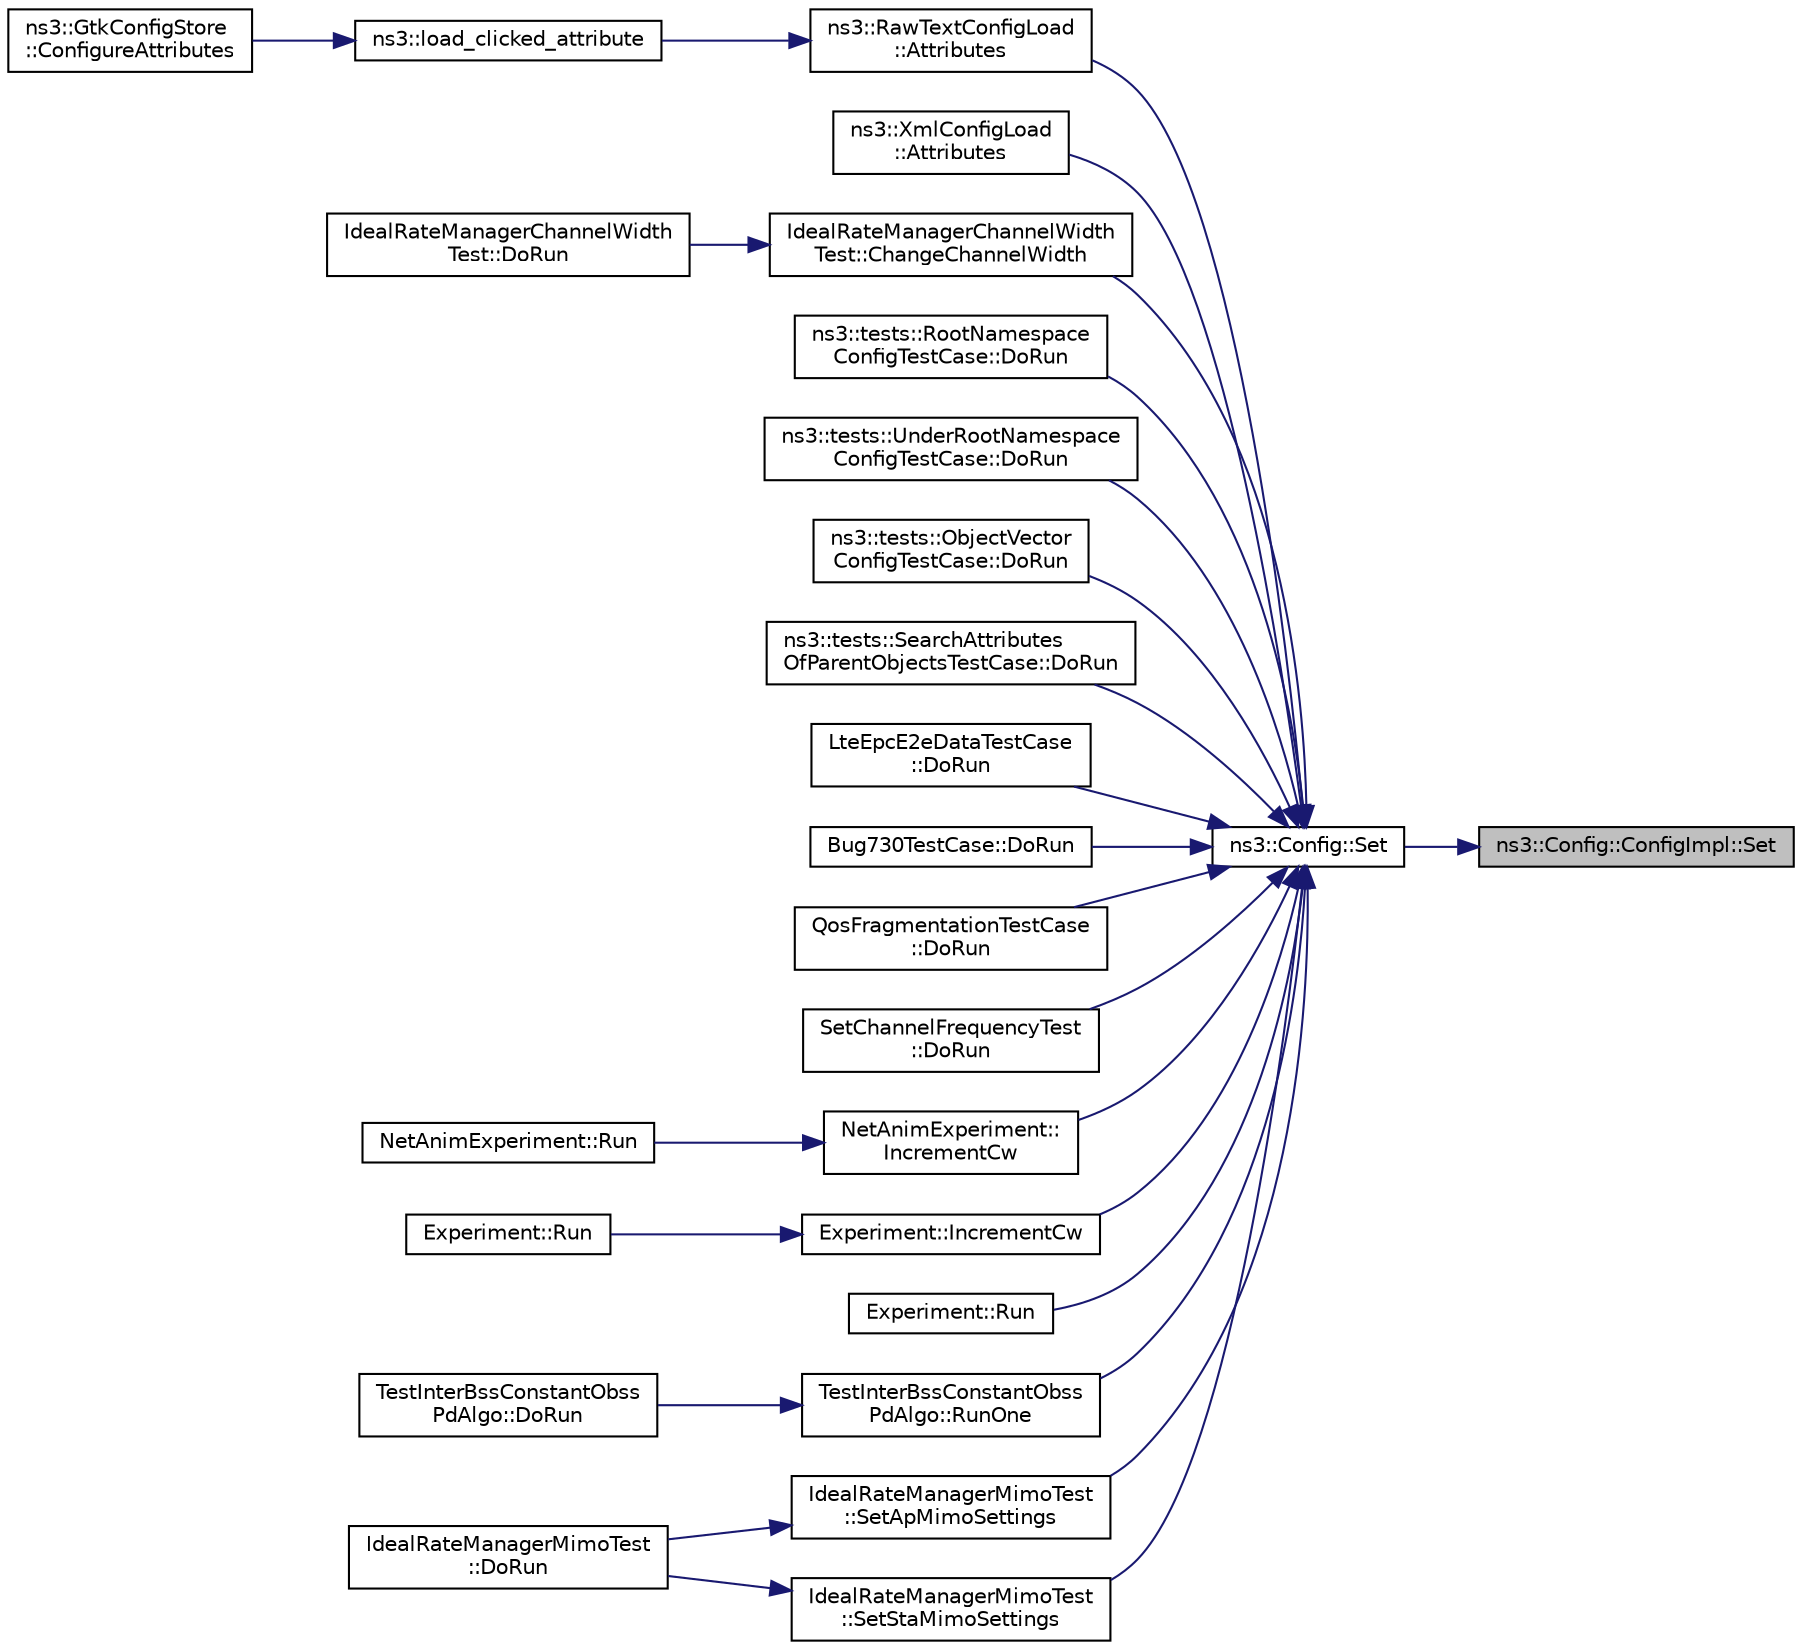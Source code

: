 digraph "ns3::Config::ConfigImpl::Set"
{
 // LATEX_PDF_SIZE
  edge [fontname="Helvetica",fontsize="10",labelfontname="Helvetica",labelfontsize="10"];
  node [fontname="Helvetica",fontsize="10",shape=record];
  rankdir="RL";
  Node1 [label="ns3::Config::ConfigImpl::Set",height=0.2,width=0.4,color="black", fillcolor="grey75", style="filled", fontcolor="black",tooltip=" "];
  Node1 -> Node2 [dir="back",color="midnightblue",fontsize="10",style="solid",fontname="Helvetica"];
  Node2 [label="ns3::Config::Set",height=0.2,width=0.4,color="black", fillcolor="white", style="filled",URL="$group__config.html#gadce03667ec621d64ce4aace85d9bcfd0",tooltip=" "];
  Node2 -> Node3 [dir="back",color="midnightblue",fontsize="10",style="solid",fontname="Helvetica"];
  Node3 [label="ns3::RawTextConfigLoad\l::Attributes",height=0.2,width=0.4,color="black", fillcolor="white", style="filled",URL="$classns3_1_1_raw_text_config_load.html#ac4f323b065c9fb10bbab85720051b343",tooltip="Load or save the attributes values."];
  Node3 -> Node4 [dir="back",color="midnightblue",fontsize="10",style="solid",fontname="Helvetica"];
  Node4 [label="ns3::load_clicked_attribute",height=0.2,width=0.4,color="black", fillcolor="white", style="filled",URL="$namespacens3.html#afb62a5e36b7877b8ec184ac2f098c096",tooltip="If the user presses the button load, it will load the config file into memory."];
  Node4 -> Node5 [dir="back",color="midnightblue",fontsize="10",style="solid",fontname="Helvetica"];
  Node5 [label="ns3::GtkConfigStore\l::ConfigureAttributes",height=0.2,width=0.4,color="black", fillcolor="white", style="filled",URL="$classns3_1_1_gtk_config_store.html#a95d2d8169cd6a9770af48f7cf62d24fb",tooltip="Process attribute values."];
  Node2 -> Node6 [dir="back",color="midnightblue",fontsize="10",style="solid",fontname="Helvetica"];
  Node6 [label="ns3::XmlConfigLoad\l::Attributes",height=0.2,width=0.4,color="black", fillcolor="white", style="filled",URL="$classns3_1_1_xml_config_load.html#a277f3313b27e4eb91f4c8b6969348905",tooltip="Load or save the attributes values."];
  Node2 -> Node7 [dir="back",color="midnightblue",fontsize="10",style="solid",fontname="Helvetica"];
  Node7 [label="IdealRateManagerChannelWidth\lTest::ChangeChannelWidth",height=0.2,width=0.4,color="black", fillcolor="white", style="filled",URL="$class_ideal_rate_manager_channel_width_test.html#adb1ec802cec95e64fcf8835f800734f7",tooltip="Change the configured channel width for all nodes."];
  Node7 -> Node8 [dir="back",color="midnightblue",fontsize="10",style="solid",fontname="Helvetica"];
  Node8 [label="IdealRateManagerChannelWidth\lTest::DoRun",height=0.2,width=0.4,color="black", fillcolor="white", style="filled",URL="$class_ideal_rate_manager_channel_width_test.html#a1f92f2719f1b3b364cda5e1024c8c389",tooltip="Implementation to actually run this TestCase."];
  Node2 -> Node9 [dir="back",color="midnightblue",fontsize="10",style="solid",fontname="Helvetica"];
  Node9 [label="ns3::tests::RootNamespace\lConfigTestCase::DoRun",height=0.2,width=0.4,color="black", fillcolor="white", style="filled",URL="$classns3_1_1tests_1_1_root_namespace_config_test_case.html#aa96c6571401cd644b55fe9af342f2685",tooltip="Implementation to actually run this TestCase."];
  Node2 -> Node10 [dir="back",color="midnightblue",fontsize="10",style="solid",fontname="Helvetica"];
  Node10 [label="ns3::tests::UnderRootNamespace\lConfigTestCase::DoRun",height=0.2,width=0.4,color="black", fillcolor="white", style="filled",URL="$classns3_1_1tests_1_1_under_root_namespace_config_test_case.html#a8b5cf9868cdeaacb6e9ca719b75f3a1a",tooltip="Implementation to actually run this TestCase."];
  Node2 -> Node11 [dir="back",color="midnightblue",fontsize="10",style="solid",fontname="Helvetica"];
  Node11 [label="ns3::tests::ObjectVector\lConfigTestCase::DoRun",height=0.2,width=0.4,color="black", fillcolor="white", style="filled",URL="$classns3_1_1tests_1_1_object_vector_config_test_case.html#aeab89e06ef44e7bfe37a5caf6fad0431",tooltip="Implementation to actually run this TestCase."];
  Node2 -> Node12 [dir="back",color="midnightblue",fontsize="10",style="solid",fontname="Helvetica"];
  Node12 [label="ns3::tests::SearchAttributes\lOfParentObjectsTestCase::DoRun",height=0.2,width=0.4,color="black", fillcolor="white", style="filled",URL="$classns3_1_1tests_1_1_search_attributes_of_parent_objects_test_case.html#a2c7722189a89fe088f36668346de2ca8",tooltip="Implementation to actually run this TestCase."];
  Node2 -> Node13 [dir="back",color="midnightblue",fontsize="10",style="solid",fontname="Helvetica"];
  Node13 [label="LteEpcE2eDataTestCase\l::DoRun",height=0.2,width=0.4,color="black", fillcolor="white", style="filled",URL="$class_lte_epc_e2e_data_test_case.html#a7b55bb639cd07d8b68365444a4cea639",tooltip="Implementation to actually run this TestCase."];
  Node2 -> Node14 [dir="back",color="midnightblue",fontsize="10",style="solid",fontname="Helvetica"];
  Node14 [label="Bug730TestCase::DoRun",height=0.2,width=0.4,color="black", fillcolor="white", style="filled",URL="$class_bug730_test_case.html#a9c8853ac24b9200f16c7993ec8df8eda",tooltip="Implementation to actually run this TestCase."];
  Node2 -> Node15 [dir="back",color="midnightblue",fontsize="10",style="solid",fontname="Helvetica"];
  Node15 [label="QosFragmentationTestCase\l::DoRun",height=0.2,width=0.4,color="black", fillcolor="white", style="filled",URL="$class_qos_fragmentation_test_case.html#a2478d61cab2625769f26555d4dcb420b",tooltip="Implementation to actually run this TestCase."];
  Node2 -> Node16 [dir="back",color="midnightblue",fontsize="10",style="solid",fontname="Helvetica"];
  Node16 [label="SetChannelFrequencyTest\l::DoRun",height=0.2,width=0.4,color="black", fillcolor="white", style="filled",URL="$class_set_channel_frequency_test.html#a05984ce2c264229592bed4981ff05518",tooltip="Implementation to actually run this TestCase."];
  Node2 -> Node17 [dir="back",color="midnightblue",fontsize="10",style="solid",fontname="Helvetica"];
  Node17 [label="NetAnimExperiment::\lIncrementCw",height=0.2,width=0.4,color="black", fillcolor="white", style="filled",URL="$class_net_anim_experiment.html#a12db4bf2df8db6997ea686d52081fe7e",tooltip="Increment CW function."];
  Node17 -> Node18 [dir="back",color="midnightblue",fontsize="10",style="solid",fontname="Helvetica"];
  Node18 [label="NetAnimExperiment::Run",height=0.2,width=0.4,color="black", fillcolor="white", style="filled",URL="$class_net_anim_experiment.html#a63a699997d753ea33b4367ccad6088a3",tooltip="Run function."];
  Node2 -> Node19 [dir="back",color="midnightblue",fontsize="10",style="solid",fontname="Helvetica"];
  Node19 [label="Experiment::IncrementCw",height=0.2,width=0.4,color="black", fillcolor="white", style="filled",URL="$class_experiment.html#ab252998a0101be7d45e2c766eb0e2c85",tooltip="Compute average throughput for a set of runs, then increment CW."];
  Node19 -> Node20 [dir="back",color="midnightblue",fontsize="10",style="solid",fontname="Helvetica"];
  Node20 [label="Experiment::Run",height=0.2,width=0.4,color="black", fillcolor="white", style="filled",URL="$class_experiment.html#a2e7dad008a78e106fdbde1917d0bca1b",tooltip="Run an experiment across a range of congestion window values."];
  Node2 -> Node21 [dir="back",color="midnightblue",fontsize="10",style="solid",fontname="Helvetica"];
  Node21 [label="Experiment::Run",height=0.2,width=0.4,color="black", fillcolor="white", style="filled",URL="$class_experiment.html#abad6e932214977891837db4f39a80db5",tooltip=" "];
  Node2 -> Node22 [dir="back",color="midnightblue",fontsize="10",style="solid",fontname="Helvetica"];
  Node22 [label="TestInterBssConstantObss\lPdAlgo::RunOne",height=0.2,width=0.4,color="black", fillcolor="white", style="filled",URL="$class_test_inter_bss_constant_obss_pd_algo.html#a1d52c1dd60b72b32b4a87f6933d81992",tooltip="Run one function."];
  Node22 -> Node23 [dir="back",color="midnightblue",fontsize="10",style="solid",fontname="Helvetica"];
  Node23 [label="TestInterBssConstantObss\lPdAlgo::DoRun",height=0.2,width=0.4,color="black", fillcolor="white", style="filled",URL="$class_test_inter_bss_constant_obss_pd_algo.html#afa56c796f4bf1e721232f43b672ba259",tooltip="Implementation to actually run this TestCase."];
  Node2 -> Node24 [dir="back",color="midnightblue",fontsize="10",style="solid",fontname="Helvetica"];
  Node24 [label="IdealRateManagerMimoTest\l::SetApMimoSettings",height=0.2,width=0.4,color="black", fillcolor="white", style="filled",URL="$class_ideal_rate_manager_mimo_test.html#a66e3fee447c6424079f252e6c53090b5",tooltip="Change the configured MIMO settings for AP node."];
  Node24 -> Node25 [dir="back",color="midnightblue",fontsize="10",style="solid",fontname="Helvetica"];
  Node25 [label="IdealRateManagerMimoTest\l::DoRun",height=0.2,width=0.4,color="black", fillcolor="white", style="filled",URL="$class_ideal_rate_manager_mimo_test.html#abd548d8a592eb8393d26f703d7db3428",tooltip="Implementation to actually run this TestCase."];
  Node2 -> Node26 [dir="back",color="midnightblue",fontsize="10",style="solid",fontname="Helvetica"];
  Node26 [label="IdealRateManagerMimoTest\l::SetStaMimoSettings",height=0.2,width=0.4,color="black", fillcolor="white", style="filled",URL="$class_ideal_rate_manager_mimo_test.html#ac742aec132a51f60d1c05643c39fc99f",tooltip="Change the configured MIMO settings for STA node."];
  Node26 -> Node25 [dir="back",color="midnightblue",fontsize="10",style="solid",fontname="Helvetica"];
}
